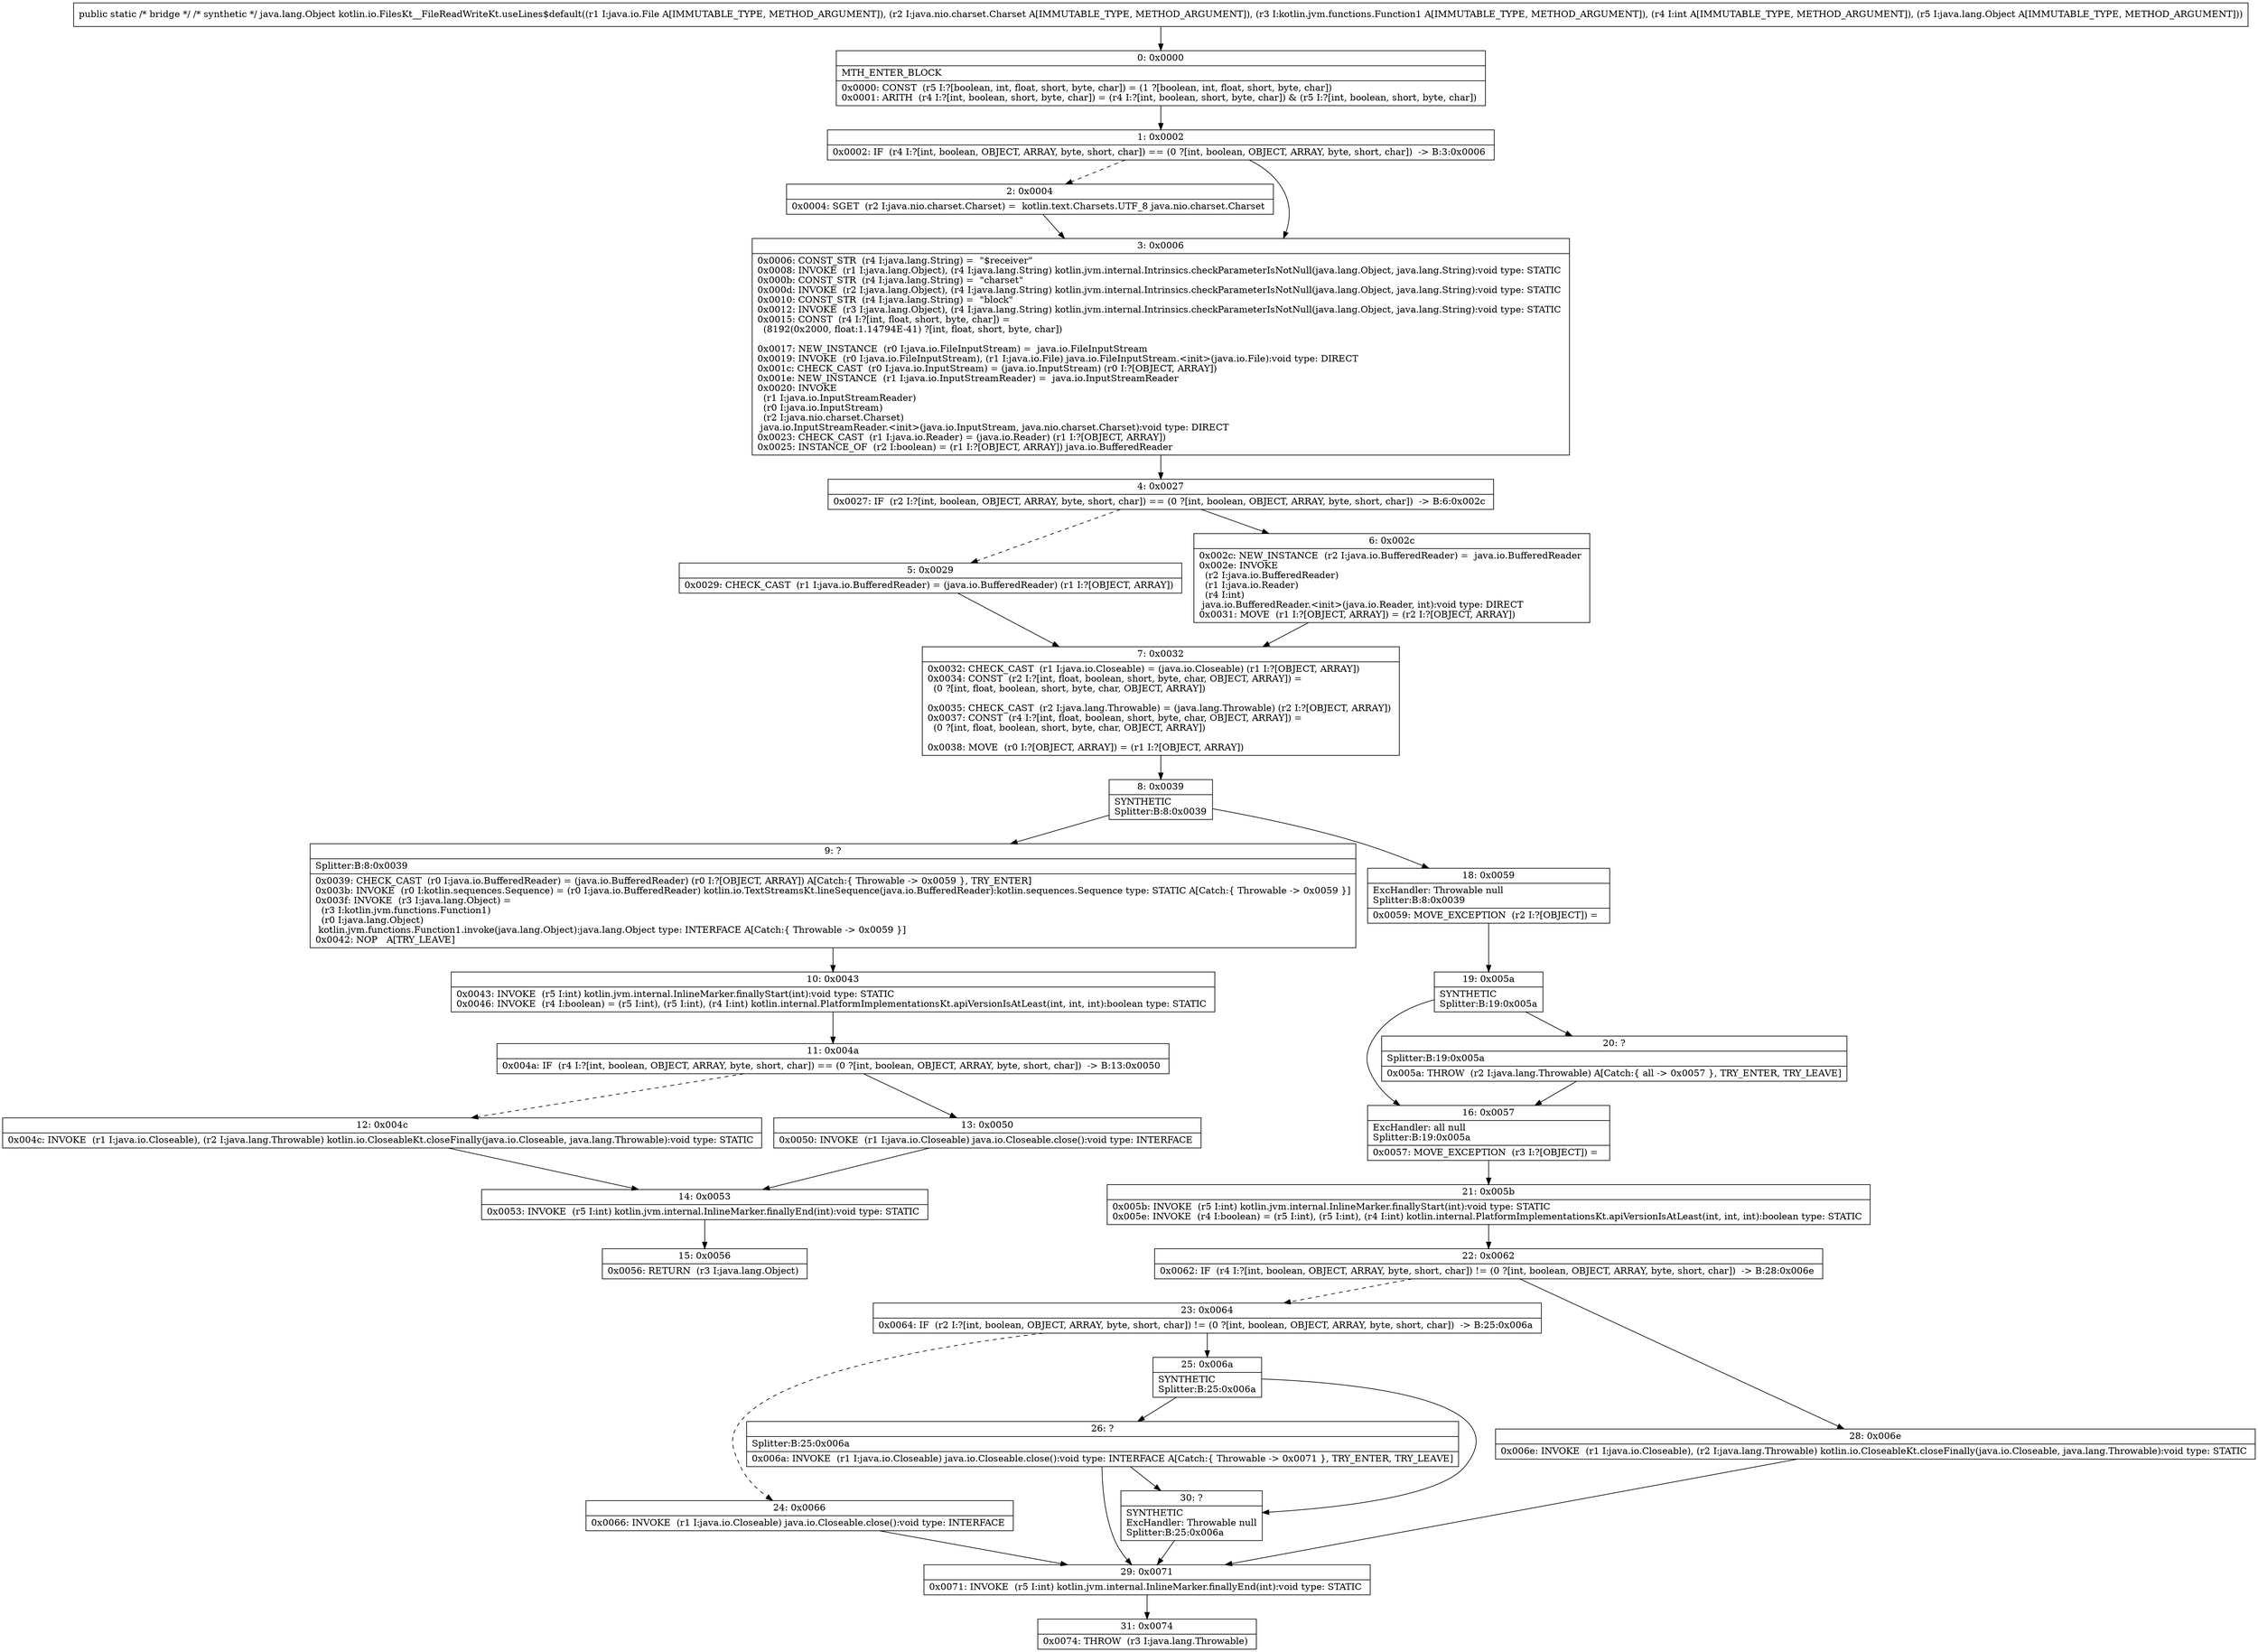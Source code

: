 digraph "CFG forkotlin.io.FilesKt__FileReadWriteKt.useLines$default(Ljava\/io\/File;Ljava\/nio\/charset\/Charset;Lkotlin\/jvm\/functions\/Function1;ILjava\/lang\/Object;)Ljava\/lang\/Object;" {
Node_0 [shape=record,label="{0\:\ 0x0000|MTH_ENTER_BLOCK\l|0x0000: CONST  (r5 I:?[boolean, int, float, short, byte, char]) = (1 ?[boolean, int, float, short, byte, char]) \l0x0001: ARITH  (r4 I:?[int, boolean, short, byte, char]) = (r4 I:?[int, boolean, short, byte, char]) & (r5 I:?[int, boolean, short, byte, char]) \l}"];
Node_1 [shape=record,label="{1\:\ 0x0002|0x0002: IF  (r4 I:?[int, boolean, OBJECT, ARRAY, byte, short, char]) == (0 ?[int, boolean, OBJECT, ARRAY, byte, short, char])  \-\> B:3:0x0006 \l}"];
Node_2 [shape=record,label="{2\:\ 0x0004|0x0004: SGET  (r2 I:java.nio.charset.Charset) =  kotlin.text.Charsets.UTF_8 java.nio.charset.Charset \l}"];
Node_3 [shape=record,label="{3\:\ 0x0006|0x0006: CONST_STR  (r4 I:java.lang.String) =  \"$receiver\" \l0x0008: INVOKE  (r1 I:java.lang.Object), (r4 I:java.lang.String) kotlin.jvm.internal.Intrinsics.checkParameterIsNotNull(java.lang.Object, java.lang.String):void type: STATIC \l0x000b: CONST_STR  (r4 I:java.lang.String) =  \"charset\" \l0x000d: INVOKE  (r2 I:java.lang.Object), (r4 I:java.lang.String) kotlin.jvm.internal.Intrinsics.checkParameterIsNotNull(java.lang.Object, java.lang.String):void type: STATIC \l0x0010: CONST_STR  (r4 I:java.lang.String) =  \"block\" \l0x0012: INVOKE  (r3 I:java.lang.Object), (r4 I:java.lang.String) kotlin.jvm.internal.Intrinsics.checkParameterIsNotNull(java.lang.Object, java.lang.String):void type: STATIC \l0x0015: CONST  (r4 I:?[int, float, short, byte, char]) = \l  (8192(0x2000, float:1.14794E\-41) ?[int, float, short, byte, char])\l \l0x0017: NEW_INSTANCE  (r0 I:java.io.FileInputStream) =  java.io.FileInputStream \l0x0019: INVOKE  (r0 I:java.io.FileInputStream), (r1 I:java.io.File) java.io.FileInputStream.\<init\>(java.io.File):void type: DIRECT \l0x001c: CHECK_CAST  (r0 I:java.io.InputStream) = (java.io.InputStream) (r0 I:?[OBJECT, ARRAY]) \l0x001e: NEW_INSTANCE  (r1 I:java.io.InputStreamReader) =  java.io.InputStreamReader \l0x0020: INVOKE  \l  (r1 I:java.io.InputStreamReader)\l  (r0 I:java.io.InputStream)\l  (r2 I:java.nio.charset.Charset)\l java.io.InputStreamReader.\<init\>(java.io.InputStream, java.nio.charset.Charset):void type: DIRECT \l0x0023: CHECK_CAST  (r1 I:java.io.Reader) = (java.io.Reader) (r1 I:?[OBJECT, ARRAY]) \l0x0025: INSTANCE_OF  (r2 I:boolean) = (r1 I:?[OBJECT, ARRAY]) java.io.BufferedReader \l}"];
Node_4 [shape=record,label="{4\:\ 0x0027|0x0027: IF  (r2 I:?[int, boolean, OBJECT, ARRAY, byte, short, char]) == (0 ?[int, boolean, OBJECT, ARRAY, byte, short, char])  \-\> B:6:0x002c \l}"];
Node_5 [shape=record,label="{5\:\ 0x0029|0x0029: CHECK_CAST  (r1 I:java.io.BufferedReader) = (java.io.BufferedReader) (r1 I:?[OBJECT, ARRAY]) \l}"];
Node_6 [shape=record,label="{6\:\ 0x002c|0x002c: NEW_INSTANCE  (r2 I:java.io.BufferedReader) =  java.io.BufferedReader \l0x002e: INVOKE  \l  (r2 I:java.io.BufferedReader)\l  (r1 I:java.io.Reader)\l  (r4 I:int)\l java.io.BufferedReader.\<init\>(java.io.Reader, int):void type: DIRECT \l0x0031: MOVE  (r1 I:?[OBJECT, ARRAY]) = (r2 I:?[OBJECT, ARRAY]) \l}"];
Node_7 [shape=record,label="{7\:\ 0x0032|0x0032: CHECK_CAST  (r1 I:java.io.Closeable) = (java.io.Closeable) (r1 I:?[OBJECT, ARRAY]) \l0x0034: CONST  (r2 I:?[int, float, boolean, short, byte, char, OBJECT, ARRAY]) = \l  (0 ?[int, float, boolean, short, byte, char, OBJECT, ARRAY])\l \l0x0035: CHECK_CAST  (r2 I:java.lang.Throwable) = (java.lang.Throwable) (r2 I:?[OBJECT, ARRAY]) \l0x0037: CONST  (r4 I:?[int, float, boolean, short, byte, char, OBJECT, ARRAY]) = \l  (0 ?[int, float, boolean, short, byte, char, OBJECT, ARRAY])\l \l0x0038: MOVE  (r0 I:?[OBJECT, ARRAY]) = (r1 I:?[OBJECT, ARRAY]) \l}"];
Node_8 [shape=record,label="{8\:\ 0x0039|SYNTHETIC\lSplitter:B:8:0x0039\l}"];
Node_9 [shape=record,label="{9\:\ ?|Splitter:B:8:0x0039\l|0x0039: CHECK_CAST  (r0 I:java.io.BufferedReader) = (java.io.BufferedReader) (r0 I:?[OBJECT, ARRAY]) A[Catch:\{ Throwable \-\> 0x0059 \}, TRY_ENTER]\l0x003b: INVOKE  (r0 I:kotlin.sequences.Sequence) = (r0 I:java.io.BufferedReader) kotlin.io.TextStreamsKt.lineSequence(java.io.BufferedReader):kotlin.sequences.Sequence type: STATIC A[Catch:\{ Throwable \-\> 0x0059 \}]\l0x003f: INVOKE  (r3 I:java.lang.Object) = \l  (r3 I:kotlin.jvm.functions.Function1)\l  (r0 I:java.lang.Object)\l kotlin.jvm.functions.Function1.invoke(java.lang.Object):java.lang.Object type: INTERFACE A[Catch:\{ Throwable \-\> 0x0059 \}]\l0x0042: NOP   A[TRY_LEAVE]\l}"];
Node_10 [shape=record,label="{10\:\ 0x0043|0x0043: INVOKE  (r5 I:int) kotlin.jvm.internal.InlineMarker.finallyStart(int):void type: STATIC \l0x0046: INVOKE  (r4 I:boolean) = (r5 I:int), (r5 I:int), (r4 I:int) kotlin.internal.PlatformImplementationsKt.apiVersionIsAtLeast(int, int, int):boolean type: STATIC \l}"];
Node_11 [shape=record,label="{11\:\ 0x004a|0x004a: IF  (r4 I:?[int, boolean, OBJECT, ARRAY, byte, short, char]) == (0 ?[int, boolean, OBJECT, ARRAY, byte, short, char])  \-\> B:13:0x0050 \l}"];
Node_12 [shape=record,label="{12\:\ 0x004c|0x004c: INVOKE  (r1 I:java.io.Closeable), (r2 I:java.lang.Throwable) kotlin.io.CloseableKt.closeFinally(java.io.Closeable, java.lang.Throwable):void type: STATIC \l}"];
Node_13 [shape=record,label="{13\:\ 0x0050|0x0050: INVOKE  (r1 I:java.io.Closeable) java.io.Closeable.close():void type: INTERFACE \l}"];
Node_14 [shape=record,label="{14\:\ 0x0053|0x0053: INVOKE  (r5 I:int) kotlin.jvm.internal.InlineMarker.finallyEnd(int):void type: STATIC \l}"];
Node_15 [shape=record,label="{15\:\ 0x0056|0x0056: RETURN  (r3 I:java.lang.Object) \l}"];
Node_16 [shape=record,label="{16\:\ 0x0057|ExcHandler: all null\lSplitter:B:19:0x005a\l|0x0057: MOVE_EXCEPTION  (r3 I:?[OBJECT]) =  \l}"];
Node_18 [shape=record,label="{18\:\ 0x0059|ExcHandler: Throwable null\lSplitter:B:8:0x0039\l|0x0059: MOVE_EXCEPTION  (r2 I:?[OBJECT]) =  \l}"];
Node_19 [shape=record,label="{19\:\ 0x005a|SYNTHETIC\lSplitter:B:19:0x005a\l}"];
Node_20 [shape=record,label="{20\:\ ?|Splitter:B:19:0x005a\l|0x005a: THROW  (r2 I:java.lang.Throwable) A[Catch:\{ all \-\> 0x0057 \}, TRY_ENTER, TRY_LEAVE]\l}"];
Node_21 [shape=record,label="{21\:\ 0x005b|0x005b: INVOKE  (r5 I:int) kotlin.jvm.internal.InlineMarker.finallyStart(int):void type: STATIC \l0x005e: INVOKE  (r4 I:boolean) = (r5 I:int), (r5 I:int), (r4 I:int) kotlin.internal.PlatformImplementationsKt.apiVersionIsAtLeast(int, int, int):boolean type: STATIC \l}"];
Node_22 [shape=record,label="{22\:\ 0x0062|0x0062: IF  (r4 I:?[int, boolean, OBJECT, ARRAY, byte, short, char]) != (0 ?[int, boolean, OBJECT, ARRAY, byte, short, char])  \-\> B:28:0x006e \l}"];
Node_23 [shape=record,label="{23\:\ 0x0064|0x0064: IF  (r2 I:?[int, boolean, OBJECT, ARRAY, byte, short, char]) != (0 ?[int, boolean, OBJECT, ARRAY, byte, short, char])  \-\> B:25:0x006a \l}"];
Node_24 [shape=record,label="{24\:\ 0x0066|0x0066: INVOKE  (r1 I:java.io.Closeable) java.io.Closeable.close():void type: INTERFACE \l}"];
Node_25 [shape=record,label="{25\:\ 0x006a|SYNTHETIC\lSplitter:B:25:0x006a\l}"];
Node_26 [shape=record,label="{26\:\ ?|Splitter:B:25:0x006a\l|0x006a: INVOKE  (r1 I:java.io.Closeable) java.io.Closeable.close():void type: INTERFACE A[Catch:\{ Throwable \-\> 0x0071 \}, TRY_ENTER, TRY_LEAVE]\l}"];
Node_28 [shape=record,label="{28\:\ 0x006e|0x006e: INVOKE  (r1 I:java.io.Closeable), (r2 I:java.lang.Throwable) kotlin.io.CloseableKt.closeFinally(java.io.Closeable, java.lang.Throwable):void type: STATIC \l}"];
Node_29 [shape=record,label="{29\:\ 0x0071|0x0071: INVOKE  (r5 I:int) kotlin.jvm.internal.InlineMarker.finallyEnd(int):void type: STATIC \l}"];
Node_30 [shape=record,label="{30\:\ ?|SYNTHETIC\lExcHandler: Throwable null\lSplitter:B:25:0x006a\l}"];
Node_31 [shape=record,label="{31\:\ 0x0074|0x0074: THROW  (r3 I:java.lang.Throwable) \l}"];
MethodNode[shape=record,label="{public static \/* bridge *\/ \/* synthetic *\/ java.lang.Object kotlin.io.FilesKt__FileReadWriteKt.useLines$default((r1 I:java.io.File A[IMMUTABLE_TYPE, METHOD_ARGUMENT]), (r2 I:java.nio.charset.Charset A[IMMUTABLE_TYPE, METHOD_ARGUMENT]), (r3 I:kotlin.jvm.functions.Function1 A[IMMUTABLE_TYPE, METHOD_ARGUMENT]), (r4 I:int A[IMMUTABLE_TYPE, METHOD_ARGUMENT]), (r5 I:java.lang.Object A[IMMUTABLE_TYPE, METHOD_ARGUMENT])) }"];
MethodNode -> Node_0;
Node_0 -> Node_1;
Node_1 -> Node_2[style=dashed];
Node_1 -> Node_3;
Node_2 -> Node_3;
Node_3 -> Node_4;
Node_4 -> Node_5[style=dashed];
Node_4 -> Node_6;
Node_5 -> Node_7;
Node_6 -> Node_7;
Node_7 -> Node_8;
Node_8 -> Node_9;
Node_8 -> Node_18;
Node_9 -> Node_10;
Node_10 -> Node_11;
Node_11 -> Node_12[style=dashed];
Node_11 -> Node_13;
Node_12 -> Node_14;
Node_13 -> Node_14;
Node_14 -> Node_15;
Node_16 -> Node_21;
Node_18 -> Node_19;
Node_19 -> Node_20;
Node_19 -> Node_16;
Node_20 -> Node_16;
Node_21 -> Node_22;
Node_22 -> Node_23[style=dashed];
Node_22 -> Node_28;
Node_23 -> Node_24[style=dashed];
Node_23 -> Node_25;
Node_24 -> Node_29;
Node_25 -> Node_26;
Node_25 -> Node_30;
Node_26 -> Node_30;
Node_26 -> Node_29;
Node_28 -> Node_29;
Node_29 -> Node_31;
Node_30 -> Node_29;
}

